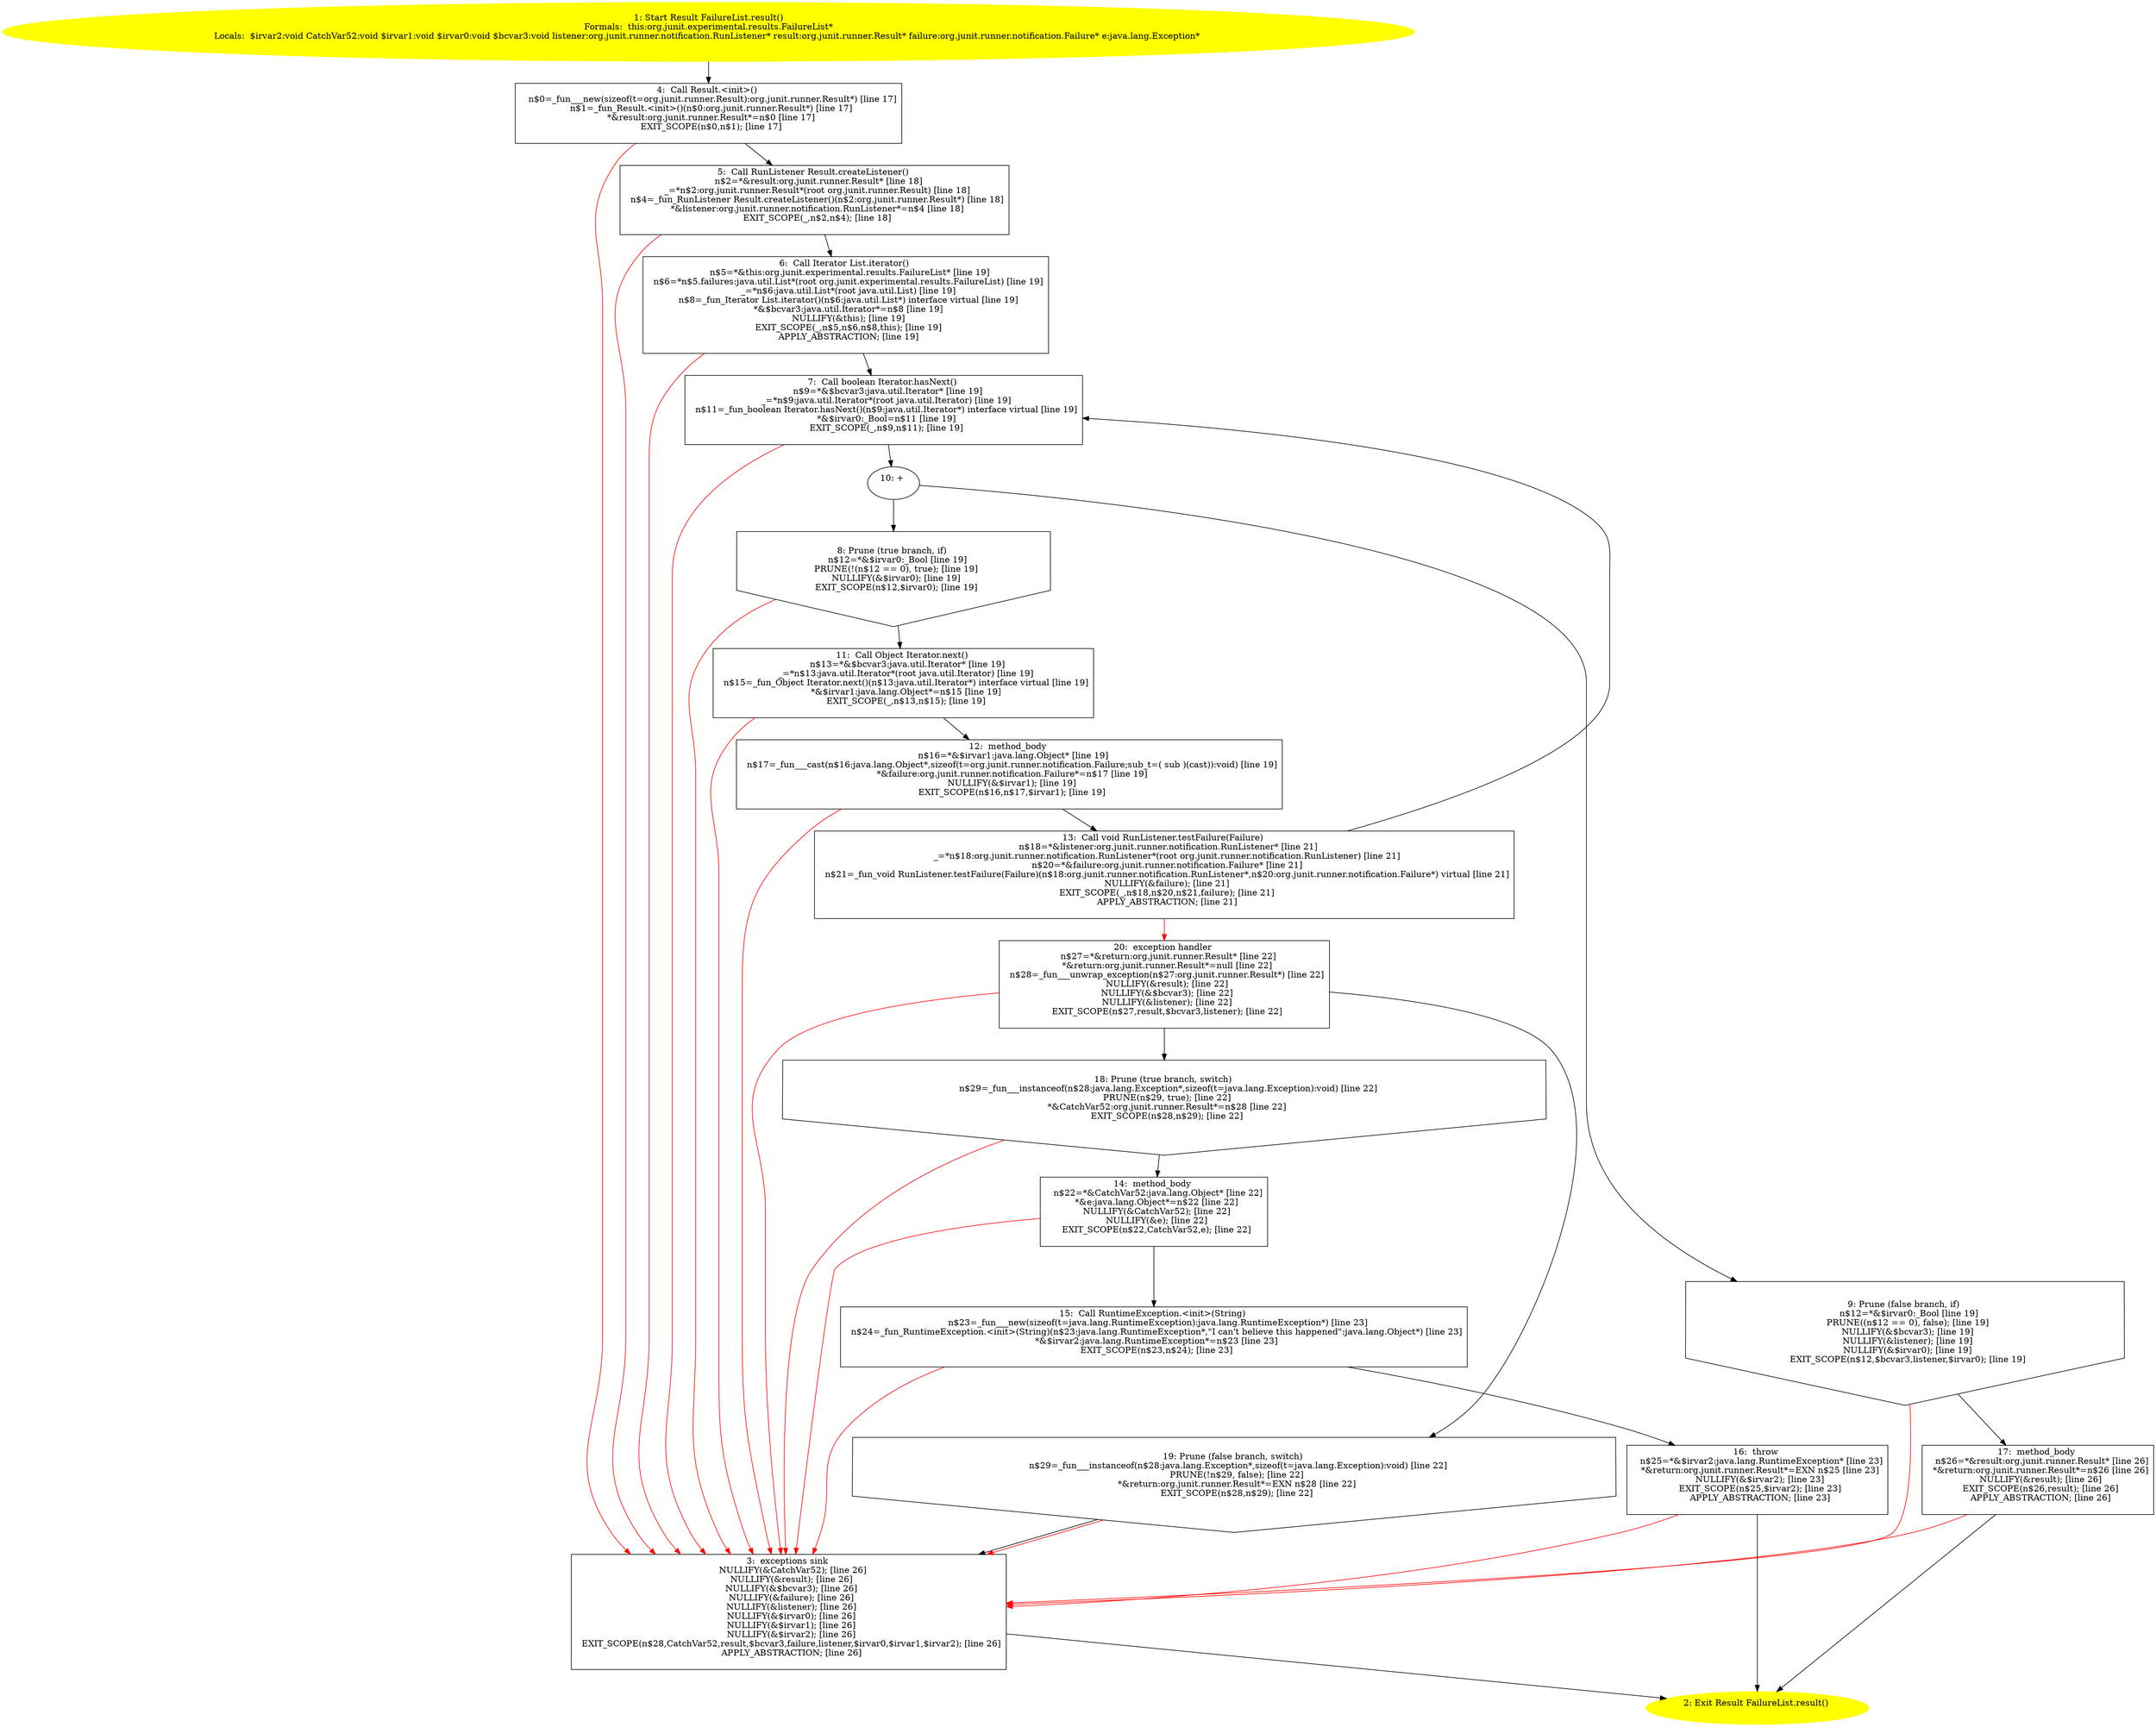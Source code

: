/* @generated */
digraph cfg {
"org.junit.experimental.results.FailureList.result():org.junit.runner.Result.066ec67ba8da1986819803525df73f90_1" [label="1: Start Result FailureList.result()\nFormals:  this:org.junit.experimental.results.FailureList*\nLocals:  $irvar2:void CatchVar52:void $irvar1:void $irvar0:void $bcvar3:void listener:org.junit.runner.notification.RunListener* result:org.junit.runner.Result* failure:org.junit.runner.notification.Failure* e:java.lang.Exception* \n  " color=yellow style=filled]
	

	 "org.junit.experimental.results.FailureList.result():org.junit.runner.Result.066ec67ba8da1986819803525df73f90_1" -> "org.junit.experimental.results.FailureList.result():org.junit.runner.Result.066ec67ba8da1986819803525df73f90_4" ;
"org.junit.experimental.results.FailureList.result():org.junit.runner.Result.066ec67ba8da1986819803525df73f90_2" [label="2: Exit Result FailureList.result() \n  " color=yellow style=filled]
	

"org.junit.experimental.results.FailureList.result():org.junit.runner.Result.066ec67ba8da1986819803525df73f90_3" [label="3:  exceptions sink \n   NULLIFY(&CatchVar52); [line 26]\n  NULLIFY(&result); [line 26]\n  NULLIFY(&$bcvar3); [line 26]\n  NULLIFY(&failure); [line 26]\n  NULLIFY(&listener); [line 26]\n  NULLIFY(&$irvar0); [line 26]\n  NULLIFY(&$irvar1); [line 26]\n  NULLIFY(&$irvar2); [line 26]\n  EXIT_SCOPE(n$28,CatchVar52,result,$bcvar3,failure,listener,$irvar0,$irvar1,$irvar2); [line 26]\n  APPLY_ABSTRACTION; [line 26]\n " shape="box"]
	

	 "org.junit.experimental.results.FailureList.result():org.junit.runner.Result.066ec67ba8da1986819803525df73f90_3" -> "org.junit.experimental.results.FailureList.result():org.junit.runner.Result.066ec67ba8da1986819803525df73f90_2" ;
"org.junit.experimental.results.FailureList.result():org.junit.runner.Result.066ec67ba8da1986819803525df73f90_4" [label="4:  Call Result.<init>() \n   n$0=_fun___new(sizeof(t=org.junit.runner.Result):org.junit.runner.Result*) [line 17]\n  n$1=_fun_Result.<init>()(n$0:org.junit.runner.Result*) [line 17]\n  *&result:org.junit.runner.Result*=n$0 [line 17]\n  EXIT_SCOPE(n$0,n$1); [line 17]\n " shape="box"]
	

	 "org.junit.experimental.results.FailureList.result():org.junit.runner.Result.066ec67ba8da1986819803525df73f90_4" -> "org.junit.experimental.results.FailureList.result():org.junit.runner.Result.066ec67ba8da1986819803525df73f90_5" ;
	 "org.junit.experimental.results.FailureList.result():org.junit.runner.Result.066ec67ba8da1986819803525df73f90_4" -> "org.junit.experimental.results.FailureList.result():org.junit.runner.Result.066ec67ba8da1986819803525df73f90_3" [color="red" ];
"org.junit.experimental.results.FailureList.result():org.junit.runner.Result.066ec67ba8da1986819803525df73f90_5" [label="5:  Call RunListener Result.createListener() \n   n$2=*&result:org.junit.runner.Result* [line 18]\n  _=*n$2:org.junit.runner.Result*(root org.junit.runner.Result) [line 18]\n  n$4=_fun_RunListener Result.createListener()(n$2:org.junit.runner.Result*) [line 18]\n  *&listener:org.junit.runner.notification.RunListener*=n$4 [line 18]\n  EXIT_SCOPE(_,n$2,n$4); [line 18]\n " shape="box"]
	

	 "org.junit.experimental.results.FailureList.result():org.junit.runner.Result.066ec67ba8da1986819803525df73f90_5" -> "org.junit.experimental.results.FailureList.result():org.junit.runner.Result.066ec67ba8da1986819803525df73f90_6" ;
	 "org.junit.experimental.results.FailureList.result():org.junit.runner.Result.066ec67ba8da1986819803525df73f90_5" -> "org.junit.experimental.results.FailureList.result():org.junit.runner.Result.066ec67ba8da1986819803525df73f90_3" [color="red" ];
"org.junit.experimental.results.FailureList.result():org.junit.runner.Result.066ec67ba8da1986819803525df73f90_6" [label="6:  Call Iterator List.iterator() \n   n$5=*&this:org.junit.experimental.results.FailureList* [line 19]\n  n$6=*n$5.failures:java.util.List*(root org.junit.experimental.results.FailureList) [line 19]\n  _=*n$6:java.util.List*(root java.util.List) [line 19]\n  n$8=_fun_Iterator List.iterator()(n$6:java.util.List*) interface virtual [line 19]\n  *&$bcvar3:java.util.Iterator*=n$8 [line 19]\n  NULLIFY(&this); [line 19]\n  EXIT_SCOPE(_,n$5,n$6,n$8,this); [line 19]\n  APPLY_ABSTRACTION; [line 19]\n " shape="box"]
	

	 "org.junit.experimental.results.FailureList.result():org.junit.runner.Result.066ec67ba8da1986819803525df73f90_6" -> "org.junit.experimental.results.FailureList.result():org.junit.runner.Result.066ec67ba8da1986819803525df73f90_7" ;
	 "org.junit.experimental.results.FailureList.result():org.junit.runner.Result.066ec67ba8da1986819803525df73f90_6" -> "org.junit.experimental.results.FailureList.result():org.junit.runner.Result.066ec67ba8da1986819803525df73f90_3" [color="red" ];
"org.junit.experimental.results.FailureList.result():org.junit.runner.Result.066ec67ba8da1986819803525df73f90_7" [label="7:  Call boolean Iterator.hasNext() \n   n$9=*&$bcvar3:java.util.Iterator* [line 19]\n  _=*n$9:java.util.Iterator*(root java.util.Iterator) [line 19]\n  n$11=_fun_boolean Iterator.hasNext()(n$9:java.util.Iterator*) interface virtual [line 19]\n  *&$irvar0:_Bool=n$11 [line 19]\n  EXIT_SCOPE(_,n$9,n$11); [line 19]\n " shape="box"]
	

	 "org.junit.experimental.results.FailureList.result():org.junit.runner.Result.066ec67ba8da1986819803525df73f90_7" -> "org.junit.experimental.results.FailureList.result():org.junit.runner.Result.066ec67ba8da1986819803525df73f90_10" ;
	 "org.junit.experimental.results.FailureList.result():org.junit.runner.Result.066ec67ba8da1986819803525df73f90_7" -> "org.junit.experimental.results.FailureList.result():org.junit.runner.Result.066ec67ba8da1986819803525df73f90_3" [color="red" ];
"org.junit.experimental.results.FailureList.result():org.junit.runner.Result.066ec67ba8da1986819803525df73f90_8" [label="8: Prune (true branch, if) \n   n$12=*&$irvar0:_Bool [line 19]\n  PRUNE(!(n$12 == 0), true); [line 19]\n  NULLIFY(&$irvar0); [line 19]\n  EXIT_SCOPE(n$12,$irvar0); [line 19]\n " shape="invhouse"]
	

	 "org.junit.experimental.results.FailureList.result():org.junit.runner.Result.066ec67ba8da1986819803525df73f90_8" -> "org.junit.experimental.results.FailureList.result():org.junit.runner.Result.066ec67ba8da1986819803525df73f90_11" ;
	 "org.junit.experimental.results.FailureList.result():org.junit.runner.Result.066ec67ba8da1986819803525df73f90_8" -> "org.junit.experimental.results.FailureList.result():org.junit.runner.Result.066ec67ba8da1986819803525df73f90_3" [color="red" ];
"org.junit.experimental.results.FailureList.result():org.junit.runner.Result.066ec67ba8da1986819803525df73f90_9" [label="9: Prune (false branch, if) \n   n$12=*&$irvar0:_Bool [line 19]\n  PRUNE((n$12 == 0), false); [line 19]\n  NULLIFY(&$bcvar3); [line 19]\n  NULLIFY(&listener); [line 19]\n  NULLIFY(&$irvar0); [line 19]\n  EXIT_SCOPE(n$12,$bcvar3,listener,$irvar0); [line 19]\n " shape="invhouse"]
	

	 "org.junit.experimental.results.FailureList.result():org.junit.runner.Result.066ec67ba8da1986819803525df73f90_9" -> "org.junit.experimental.results.FailureList.result():org.junit.runner.Result.066ec67ba8da1986819803525df73f90_17" ;
	 "org.junit.experimental.results.FailureList.result():org.junit.runner.Result.066ec67ba8da1986819803525df73f90_9" -> "org.junit.experimental.results.FailureList.result():org.junit.runner.Result.066ec67ba8da1986819803525df73f90_3" [color="red" ];
"org.junit.experimental.results.FailureList.result():org.junit.runner.Result.066ec67ba8da1986819803525df73f90_10" [label="10: + \n  " ]
	

	 "org.junit.experimental.results.FailureList.result():org.junit.runner.Result.066ec67ba8da1986819803525df73f90_10" -> "org.junit.experimental.results.FailureList.result():org.junit.runner.Result.066ec67ba8da1986819803525df73f90_8" ;
	 "org.junit.experimental.results.FailureList.result():org.junit.runner.Result.066ec67ba8da1986819803525df73f90_10" -> "org.junit.experimental.results.FailureList.result():org.junit.runner.Result.066ec67ba8da1986819803525df73f90_9" ;
"org.junit.experimental.results.FailureList.result():org.junit.runner.Result.066ec67ba8da1986819803525df73f90_11" [label="11:  Call Object Iterator.next() \n   n$13=*&$bcvar3:java.util.Iterator* [line 19]\n  _=*n$13:java.util.Iterator*(root java.util.Iterator) [line 19]\n  n$15=_fun_Object Iterator.next()(n$13:java.util.Iterator*) interface virtual [line 19]\n  *&$irvar1:java.lang.Object*=n$15 [line 19]\n  EXIT_SCOPE(_,n$13,n$15); [line 19]\n " shape="box"]
	

	 "org.junit.experimental.results.FailureList.result():org.junit.runner.Result.066ec67ba8da1986819803525df73f90_11" -> "org.junit.experimental.results.FailureList.result():org.junit.runner.Result.066ec67ba8da1986819803525df73f90_12" ;
	 "org.junit.experimental.results.FailureList.result():org.junit.runner.Result.066ec67ba8da1986819803525df73f90_11" -> "org.junit.experimental.results.FailureList.result():org.junit.runner.Result.066ec67ba8da1986819803525df73f90_3" [color="red" ];
"org.junit.experimental.results.FailureList.result():org.junit.runner.Result.066ec67ba8da1986819803525df73f90_12" [label="12:  method_body \n   n$16=*&$irvar1:java.lang.Object* [line 19]\n  n$17=_fun___cast(n$16:java.lang.Object*,sizeof(t=org.junit.runner.notification.Failure;sub_t=( sub )(cast)):void) [line 19]\n  *&failure:org.junit.runner.notification.Failure*=n$17 [line 19]\n  NULLIFY(&$irvar1); [line 19]\n  EXIT_SCOPE(n$16,n$17,$irvar1); [line 19]\n " shape="box"]
	

	 "org.junit.experimental.results.FailureList.result():org.junit.runner.Result.066ec67ba8da1986819803525df73f90_12" -> "org.junit.experimental.results.FailureList.result():org.junit.runner.Result.066ec67ba8da1986819803525df73f90_13" ;
	 "org.junit.experimental.results.FailureList.result():org.junit.runner.Result.066ec67ba8da1986819803525df73f90_12" -> "org.junit.experimental.results.FailureList.result():org.junit.runner.Result.066ec67ba8da1986819803525df73f90_3" [color="red" ];
"org.junit.experimental.results.FailureList.result():org.junit.runner.Result.066ec67ba8da1986819803525df73f90_13" [label="13:  Call void RunListener.testFailure(Failure) \n   n$18=*&listener:org.junit.runner.notification.RunListener* [line 21]\n  _=*n$18:org.junit.runner.notification.RunListener*(root org.junit.runner.notification.RunListener) [line 21]\n  n$20=*&failure:org.junit.runner.notification.Failure* [line 21]\n  n$21=_fun_void RunListener.testFailure(Failure)(n$18:org.junit.runner.notification.RunListener*,n$20:org.junit.runner.notification.Failure*) virtual [line 21]\n  NULLIFY(&failure); [line 21]\n  EXIT_SCOPE(_,n$18,n$20,n$21,failure); [line 21]\n  APPLY_ABSTRACTION; [line 21]\n " shape="box"]
	

	 "org.junit.experimental.results.FailureList.result():org.junit.runner.Result.066ec67ba8da1986819803525df73f90_13" -> "org.junit.experimental.results.FailureList.result():org.junit.runner.Result.066ec67ba8da1986819803525df73f90_7" ;
	 "org.junit.experimental.results.FailureList.result():org.junit.runner.Result.066ec67ba8da1986819803525df73f90_13" -> "org.junit.experimental.results.FailureList.result():org.junit.runner.Result.066ec67ba8da1986819803525df73f90_20" [color="red" ];
"org.junit.experimental.results.FailureList.result():org.junit.runner.Result.066ec67ba8da1986819803525df73f90_14" [label="14:  method_body \n   n$22=*&CatchVar52:java.lang.Object* [line 22]\n  *&e:java.lang.Object*=n$22 [line 22]\n  NULLIFY(&CatchVar52); [line 22]\n  NULLIFY(&e); [line 22]\n  EXIT_SCOPE(n$22,CatchVar52,e); [line 22]\n " shape="box"]
	

	 "org.junit.experimental.results.FailureList.result():org.junit.runner.Result.066ec67ba8da1986819803525df73f90_14" -> "org.junit.experimental.results.FailureList.result():org.junit.runner.Result.066ec67ba8da1986819803525df73f90_15" ;
	 "org.junit.experimental.results.FailureList.result():org.junit.runner.Result.066ec67ba8da1986819803525df73f90_14" -> "org.junit.experimental.results.FailureList.result():org.junit.runner.Result.066ec67ba8da1986819803525df73f90_3" [color="red" ];
"org.junit.experimental.results.FailureList.result():org.junit.runner.Result.066ec67ba8da1986819803525df73f90_15" [label="15:  Call RuntimeException.<init>(String) \n   n$23=_fun___new(sizeof(t=java.lang.RuntimeException):java.lang.RuntimeException*) [line 23]\n  n$24=_fun_RuntimeException.<init>(String)(n$23:java.lang.RuntimeException*,\"I can't believe this happened\":java.lang.Object*) [line 23]\n  *&$irvar2:java.lang.RuntimeException*=n$23 [line 23]\n  EXIT_SCOPE(n$23,n$24); [line 23]\n " shape="box"]
	

	 "org.junit.experimental.results.FailureList.result():org.junit.runner.Result.066ec67ba8da1986819803525df73f90_15" -> "org.junit.experimental.results.FailureList.result():org.junit.runner.Result.066ec67ba8da1986819803525df73f90_16" ;
	 "org.junit.experimental.results.FailureList.result():org.junit.runner.Result.066ec67ba8da1986819803525df73f90_15" -> "org.junit.experimental.results.FailureList.result():org.junit.runner.Result.066ec67ba8da1986819803525df73f90_3" [color="red" ];
"org.junit.experimental.results.FailureList.result():org.junit.runner.Result.066ec67ba8da1986819803525df73f90_16" [label="16:  throw \n   n$25=*&$irvar2:java.lang.RuntimeException* [line 23]\n  *&return:org.junit.runner.Result*=EXN n$25 [line 23]\n  NULLIFY(&$irvar2); [line 23]\n  EXIT_SCOPE(n$25,$irvar2); [line 23]\n  APPLY_ABSTRACTION; [line 23]\n " shape="box"]
	

	 "org.junit.experimental.results.FailureList.result():org.junit.runner.Result.066ec67ba8da1986819803525df73f90_16" -> "org.junit.experimental.results.FailureList.result():org.junit.runner.Result.066ec67ba8da1986819803525df73f90_2" ;
	 "org.junit.experimental.results.FailureList.result():org.junit.runner.Result.066ec67ba8da1986819803525df73f90_16" -> "org.junit.experimental.results.FailureList.result():org.junit.runner.Result.066ec67ba8da1986819803525df73f90_3" [color="red" ];
"org.junit.experimental.results.FailureList.result():org.junit.runner.Result.066ec67ba8da1986819803525df73f90_17" [label="17:  method_body \n   n$26=*&result:org.junit.runner.Result* [line 26]\n  *&return:org.junit.runner.Result*=n$26 [line 26]\n  NULLIFY(&result); [line 26]\n  EXIT_SCOPE(n$26,result); [line 26]\n  APPLY_ABSTRACTION; [line 26]\n " shape="box"]
	

	 "org.junit.experimental.results.FailureList.result():org.junit.runner.Result.066ec67ba8da1986819803525df73f90_17" -> "org.junit.experimental.results.FailureList.result():org.junit.runner.Result.066ec67ba8da1986819803525df73f90_2" ;
	 "org.junit.experimental.results.FailureList.result():org.junit.runner.Result.066ec67ba8da1986819803525df73f90_17" -> "org.junit.experimental.results.FailureList.result():org.junit.runner.Result.066ec67ba8da1986819803525df73f90_3" [color="red" ];
"org.junit.experimental.results.FailureList.result():org.junit.runner.Result.066ec67ba8da1986819803525df73f90_18" [label="18: Prune (true branch, switch) \n   n$29=_fun___instanceof(n$28:java.lang.Exception*,sizeof(t=java.lang.Exception):void) [line 22]\n  PRUNE(n$29, true); [line 22]\n  *&CatchVar52:org.junit.runner.Result*=n$28 [line 22]\n  EXIT_SCOPE(n$28,n$29); [line 22]\n " shape="invhouse"]
	

	 "org.junit.experimental.results.FailureList.result():org.junit.runner.Result.066ec67ba8da1986819803525df73f90_18" -> "org.junit.experimental.results.FailureList.result():org.junit.runner.Result.066ec67ba8da1986819803525df73f90_14" ;
	 "org.junit.experimental.results.FailureList.result():org.junit.runner.Result.066ec67ba8da1986819803525df73f90_18" -> "org.junit.experimental.results.FailureList.result():org.junit.runner.Result.066ec67ba8da1986819803525df73f90_3" [color="red" ];
"org.junit.experimental.results.FailureList.result():org.junit.runner.Result.066ec67ba8da1986819803525df73f90_19" [label="19: Prune (false branch, switch) \n   n$29=_fun___instanceof(n$28:java.lang.Exception*,sizeof(t=java.lang.Exception):void) [line 22]\n  PRUNE(!n$29, false); [line 22]\n  *&return:org.junit.runner.Result*=EXN n$28 [line 22]\n  EXIT_SCOPE(n$28,n$29); [line 22]\n " shape="invhouse"]
	

	 "org.junit.experimental.results.FailureList.result():org.junit.runner.Result.066ec67ba8da1986819803525df73f90_19" -> "org.junit.experimental.results.FailureList.result():org.junit.runner.Result.066ec67ba8da1986819803525df73f90_3" ;
	 "org.junit.experimental.results.FailureList.result():org.junit.runner.Result.066ec67ba8da1986819803525df73f90_19" -> "org.junit.experimental.results.FailureList.result():org.junit.runner.Result.066ec67ba8da1986819803525df73f90_3" [color="red" ];
"org.junit.experimental.results.FailureList.result():org.junit.runner.Result.066ec67ba8da1986819803525df73f90_20" [label="20:  exception handler \n   n$27=*&return:org.junit.runner.Result* [line 22]\n  *&return:org.junit.runner.Result*=null [line 22]\n  n$28=_fun___unwrap_exception(n$27:org.junit.runner.Result*) [line 22]\n  NULLIFY(&result); [line 22]\n  NULLIFY(&$bcvar3); [line 22]\n  NULLIFY(&listener); [line 22]\n  EXIT_SCOPE(n$27,result,$bcvar3,listener); [line 22]\n " shape="box"]
	

	 "org.junit.experimental.results.FailureList.result():org.junit.runner.Result.066ec67ba8da1986819803525df73f90_20" -> "org.junit.experimental.results.FailureList.result():org.junit.runner.Result.066ec67ba8da1986819803525df73f90_18" ;
	 "org.junit.experimental.results.FailureList.result():org.junit.runner.Result.066ec67ba8da1986819803525df73f90_20" -> "org.junit.experimental.results.FailureList.result():org.junit.runner.Result.066ec67ba8da1986819803525df73f90_19" ;
	 "org.junit.experimental.results.FailureList.result():org.junit.runner.Result.066ec67ba8da1986819803525df73f90_20" -> "org.junit.experimental.results.FailureList.result():org.junit.runner.Result.066ec67ba8da1986819803525df73f90_3" [color="red" ];
}
